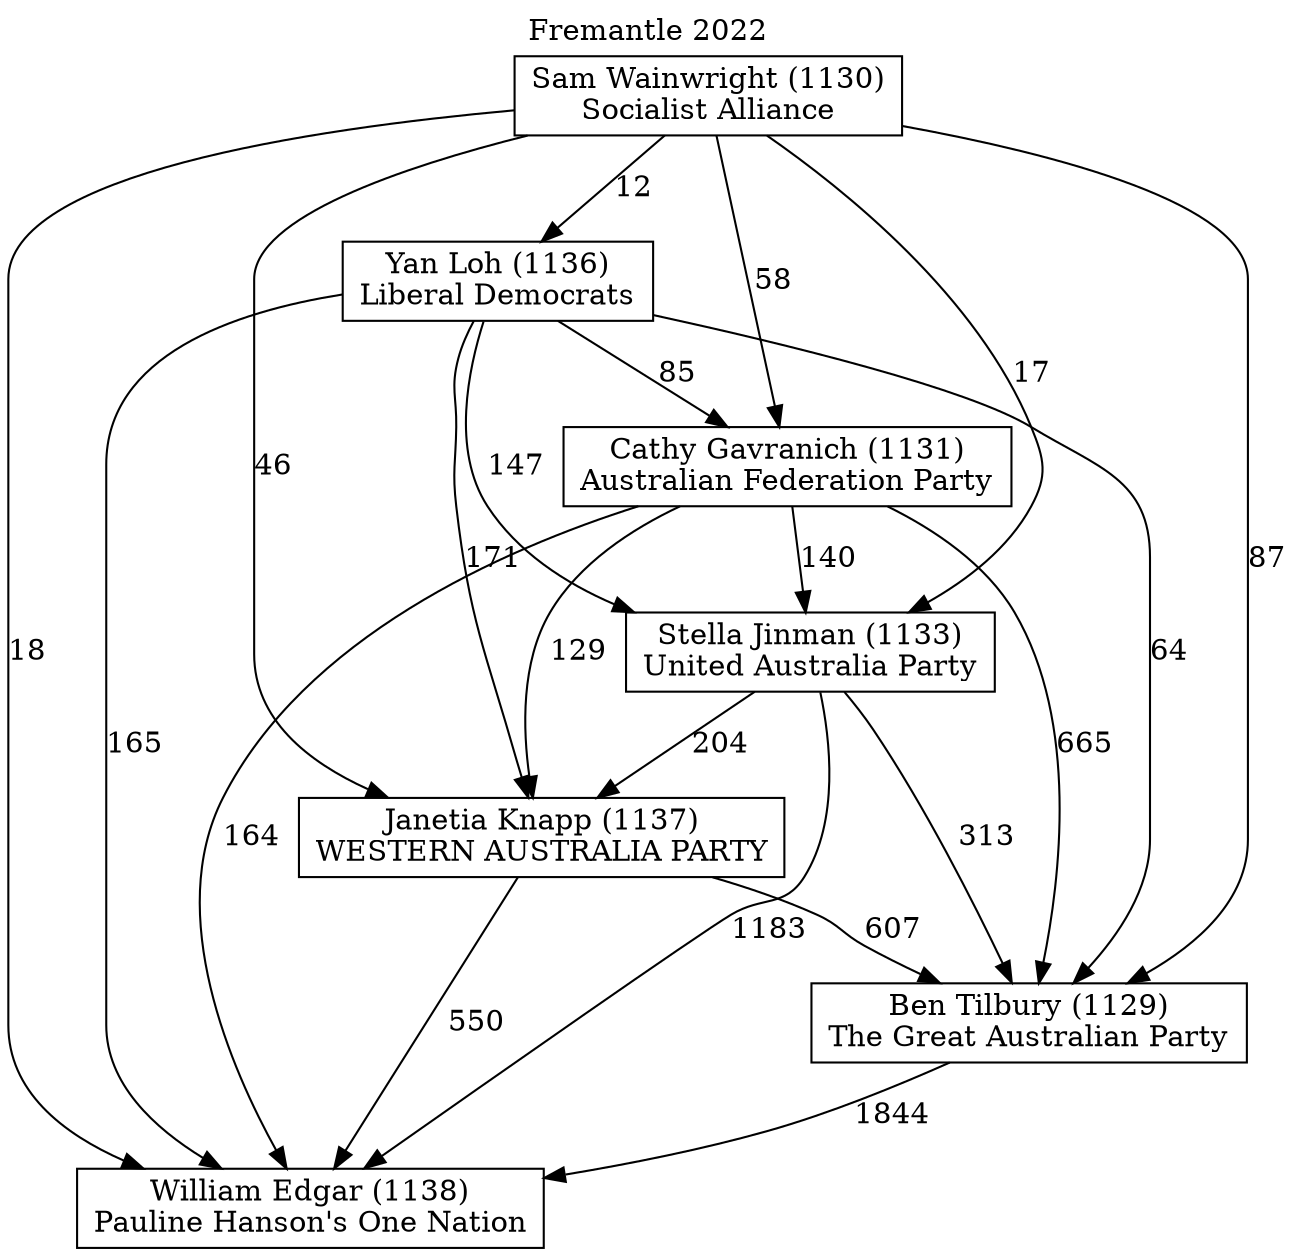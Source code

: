 // House preference flow
digraph "William Edgar (1138)_Fremantle_2022" {
	graph [label="Fremantle 2022" labelloc=t mclimit=10]
	node [shape=box]
	"William Edgar (1138)" [label="William Edgar (1138)
Pauline Hanson's One Nation"]
	"Yan Loh (1136)" [label="Yan Loh (1136)
Liberal Democrats"]
	"Cathy Gavranich (1131)" [label="Cathy Gavranich (1131)
Australian Federation Party"]
	"Janetia Knapp (1137)" [label="Janetia Knapp (1137)
WESTERN AUSTRALIA PARTY"]
	"Stella Jinman (1133)" [label="Stella Jinman (1133)
United Australia Party"]
	"Ben Tilbury (1129)" [label="Ben Tilbury (1129)
The Great Australian Party"]
	"Sam Wainwright (1130)" [label="Sam Wainwright (1130)
Socialist Alliance"]
	"Cathy Gavranich (1131)" -> "Ben Tilbury (1129)" [label=665]
	"Cathy Gavranich (1131)" -> "Stella Jinman (1133)" [label=140]
	"Stella Jinman (1133)" -> "Ben Tilbury (1129)" [label=313]
	"Yan Loh (1136)" -> "Ben Tilbury (1129)" [label=64]
	"Janetia Knapp (1137)" -> "Ben Tilbury (1129)" [label=607]
	"Stella Jinman (1133)" -> "William Edgar (1138)" [label=1183]
	"Ben Tilbury (1129)" -> "William Edgar (1138)" [label=1844]
	"Yan Loh (1136)" -> "Stella Jinman (1133)" [label=147]
	"Yan Loh (1136)" -> "Janetia Knapp (1137)" [label=171]
	"Sam Wainwright (1130)" -> "William Edgar (1138)" [label=18]
	"Yan Loh (1136)" -> "William Edgar (1138)" [label=165]
	"Cathy Gavranich (1131)" -> "Janetia Knapp (1137)" [label=129]
	"Sam Wainwright (1130)" -> "Ben Tilbury (1129)" [label=87]
	"Sam Wainwright (1130)" -> "Janetia Knapp (1137)" [label=46]
	"Cathy Gavranich (1131)" -> "William Edgar (1138)" [label=164]
	"Sam Wainwright (1130)" -> "Stella Jinman (1133)" [label=17]
	"Janetia Knapp (1137)" -> "William Edgar (1138)" [label=550]
	"Yan Loh (1136)" -> "Cathy Gavranich (1131)" [label=85]
	"Sam Wainwright (1130)" -> "Cathy Gavranich (1131)" [label=58]
	"Stella Jinman (1133)" -> "Janetia Knapp (1137)" [label=204]
	"Sam Wainwright (1130)" -> "Yan Loh (1136)" [label=12]
}
